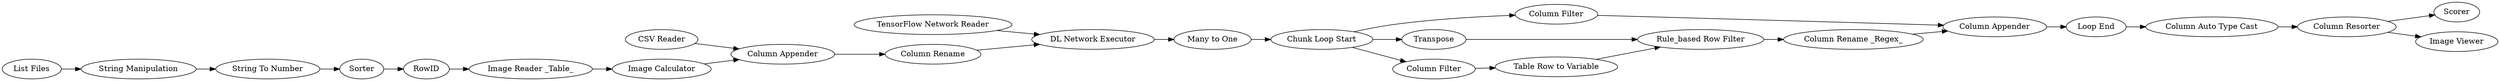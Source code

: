 digraph {
	"6754481821953030724_86" [label="TensorFlow Network Reader"]
	"-3610447083292902044_59" [label=RowID]
	"-8714009094561387935_20" [label="Many to One"]
	"-8714009094561387935_61" [label="Column Filter"]
	"-8714009094561387935_63" [label="Loop End"]
	"-8714009094561387935_53" [label="Chunk Loop Start"]
	"-3610447083292902044_57" [label=Sorter]
	"-8714009094561387935_57" [label=Transpose]
	"-8714009094561387935_56" [label="Column Filter"]
	"-6966504021284039543_54" [label="Column Appender"]
	"6754481821953030724_84" [label=Scorer]
	"-6966504021284039543_51" [label="List Files"]
	"-3610447083292902044_58" [label="String To Number"]
	"-6966504021284039543_52" [label="Image Reader _Table_"]
	"-8714009094561387935_64" [label="Column Rename _Regex_"]
	"-6966504021284039543_42" [label="Column Rename"]
	"-8714009094561387935_60" [label="Rule_based Row Filter"]
	"-8714009094561387935_55" [label="Table Row to Variable"]
	"-8714009094561387935_62" [label="Column Appender"]
	"6754481821953030724_25" [label="DL Network Executor"]
	"-8714009094561387935_73" [label="Column Auto Type Cast"]
	"-6966504021284039543_53" [label="CSV Reader"]
	"-6966504021284039543_60" [label="Image Calculator"]
	"-8714009094561387935_65" [label="Column Resorter"]
	"-3610447083292902044_56" [label="String Manipulation"]
	"6754481821953030724_85" [label="Image Viewer"]
	"-6966504021284039543_52" -> "-6966504021284039543_60"
	"-6966504021284039543_42" -> "6754481821953030724_25"
	"-8714009094561387935_53" -> "-8714009094561387935_57"
	"-6966504021284039543_53" -> "-6966504021284039543_54"
	"-8714009094561387935_73" -> "-8714009094561387935_65"
	"-6966504021284039543_54" -> "-6966504021284039543_42"
	"-8714009094561387935_53" -> "-8714009094561387935_61"
	"-8714009094561387935_53" -> "-8714009094561387935_56"
	"-6966504021284039543_60" -> "-6966504021284039543_54"
	"-6966504021284039543_51" -> "-3610447083292902044_56"
	"-8714009094561387935_56" -> "-8714009094561387935_55"
	"-8714009094561387935_57" -> "-8714009094561387935_60"
	"-8714009094561387935_65" -> "6754481821953030724_84"
	"-8714009094561387935_20" -> "-8714009094561387935_53"
	"-8714009094561387935_61" -> "-8714009094561387935_62"
	"-8714009094561387935_60" -> "-8714009094561387935_64"
	"6754481821953030724_25" -> "-8714009094561387935_20"
	"-8714009094561387935_63" -> "-8714009094561387935_73"
	"-3610447083292902044_56" -> "-3610447083292902044_58"
	"-8714009094561387935_62" -> "-8714009094561387935_63"
	"6754481821953030724_86" -> "6754481821953030724_25"
	"-3610447083292902044_59" -> "-6966504021284039543_52"
	"-3610447083292902044_58" -> "-3610447083292902044_57"
	"-8714009094561387935_64" -> "-8714009094561387935_62"
	"-8714009094561387935_55" -> "-8714009094561387935_60"
	"-8714009094561387935_65" -> "6754481821953030724_85"
	"-3610447083292902044_57" -> "-3610447083292902044_59"
	rankdir=LR
}
